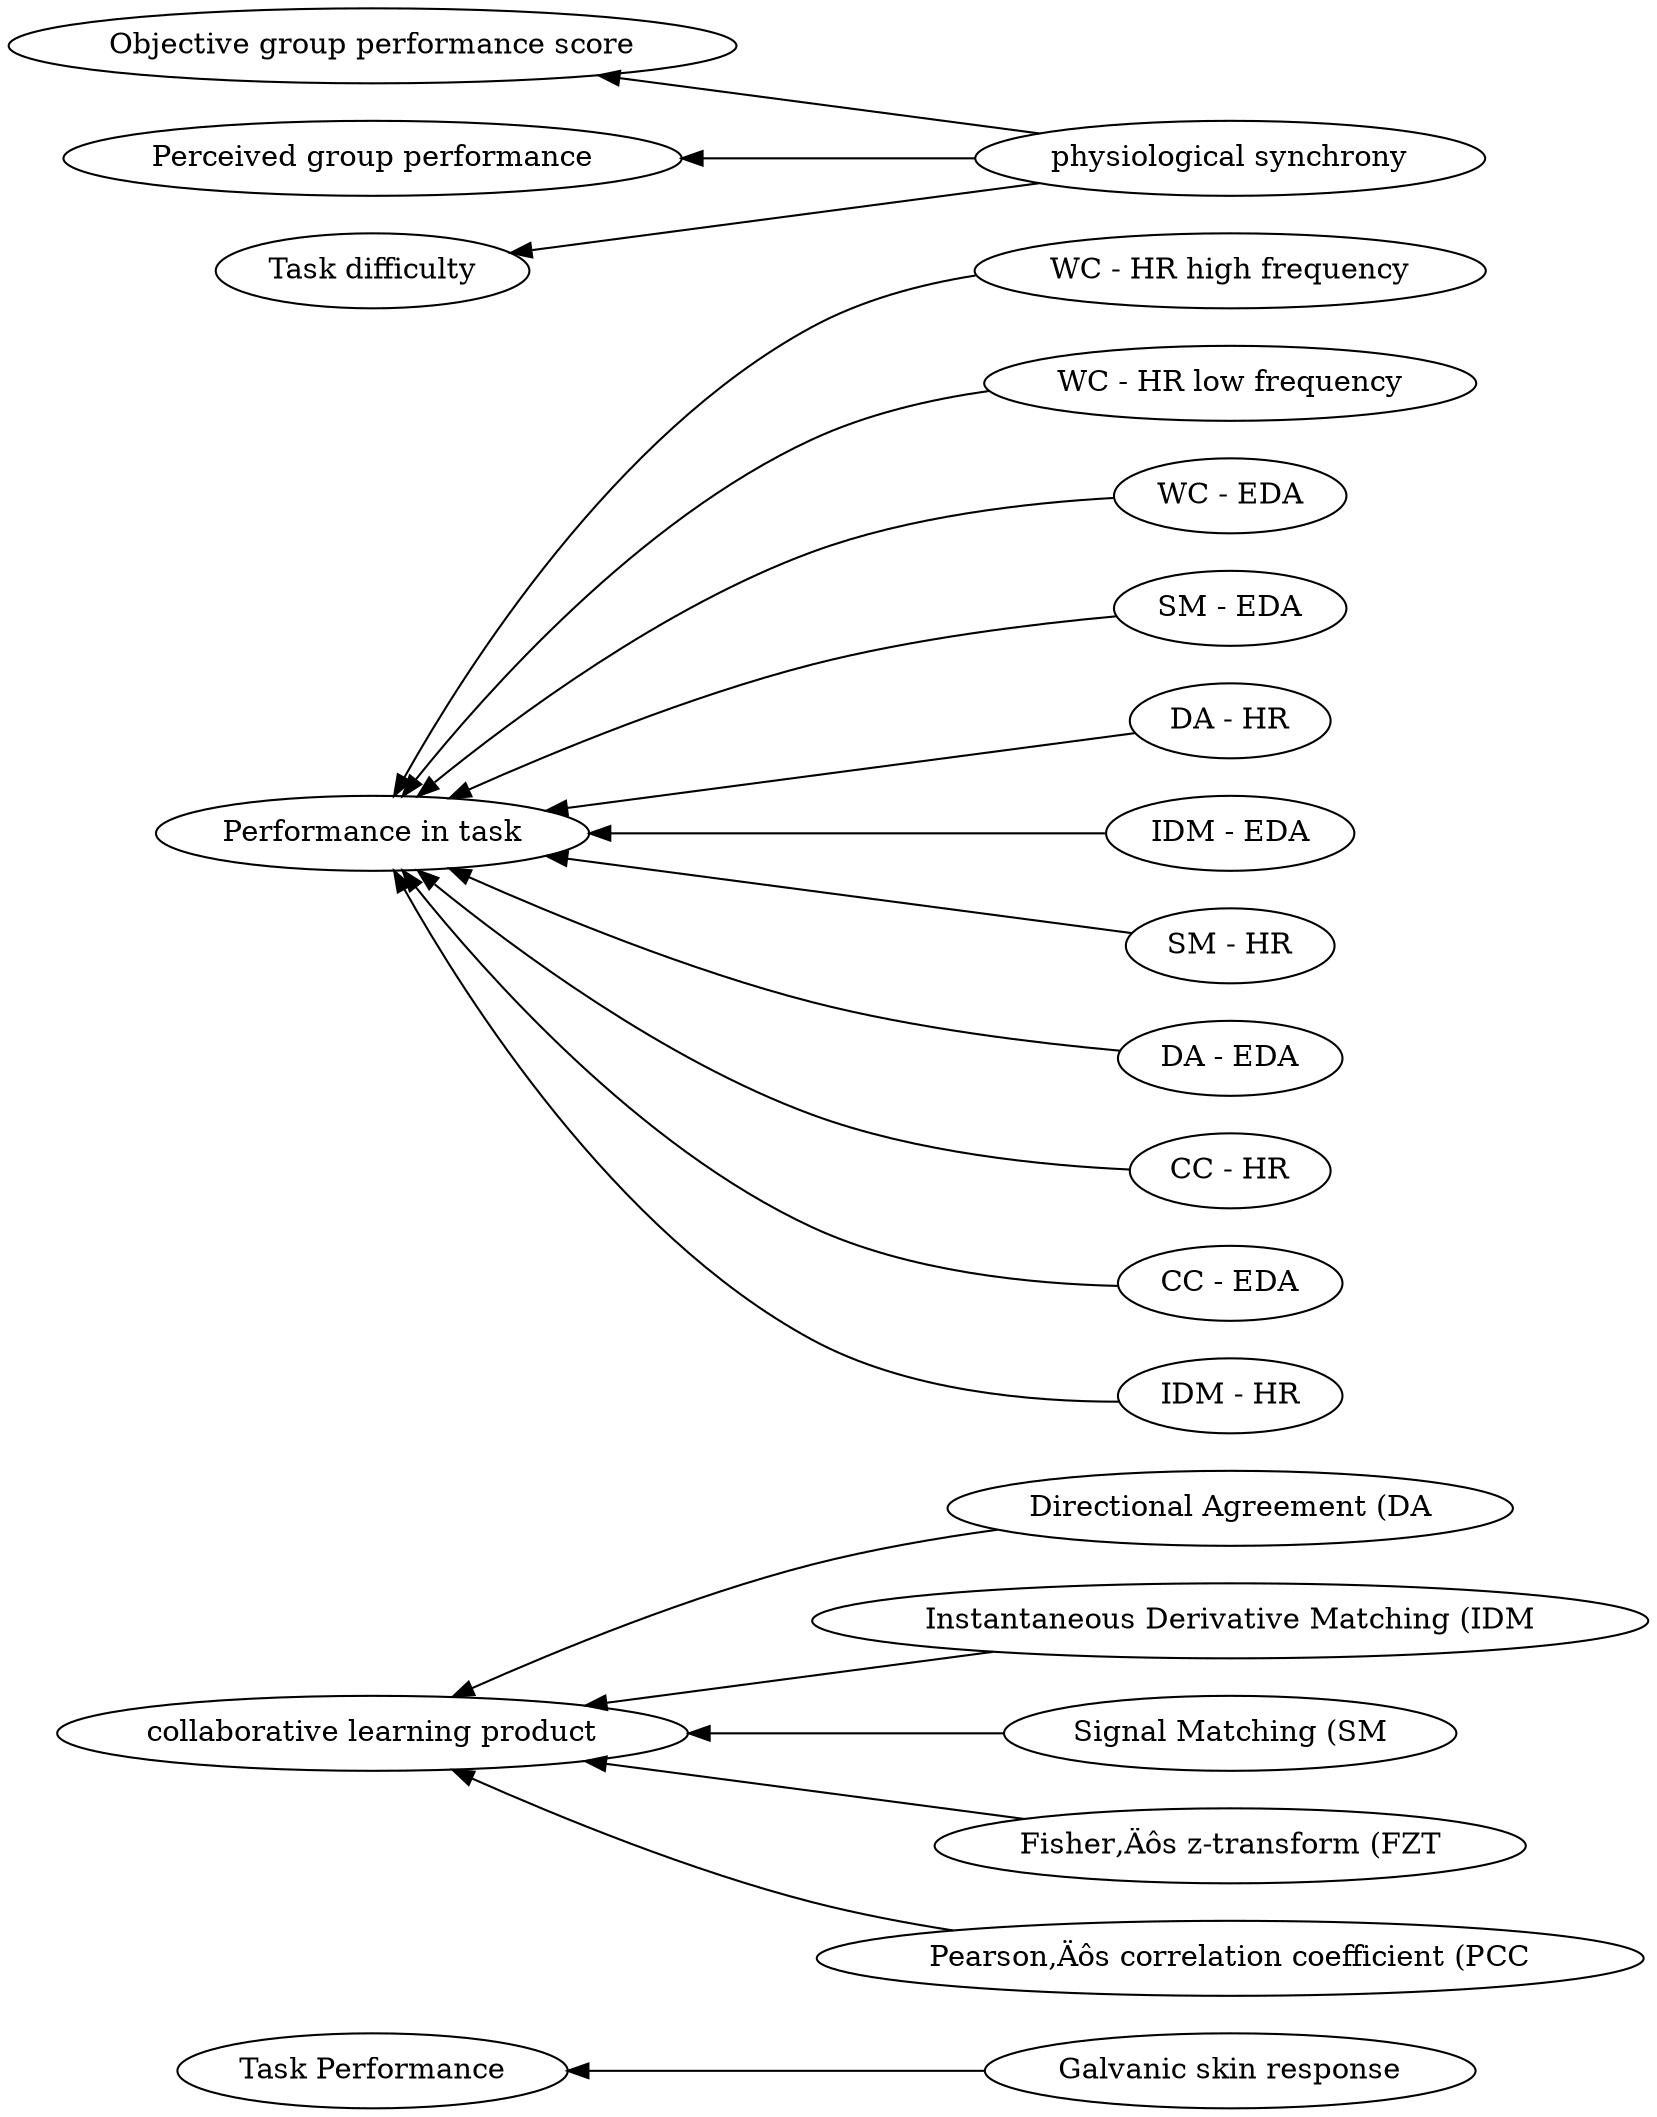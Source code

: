 digraph Test {
	rankdir=RL
	size="15,15"
	overlap=false
	splines=true
	{rank=same; "Galvanic skin response" "Directional Agreement (DA" "WC - HR high frequency" "Instantaneous Derivative Matching (IDM" "WC - HR low frequency" "WC - EDA" "SM - EDA" "DA - HR" "Signal Matching (SM" "IDM - EDA" "Fisher‚Äôs z-transform (FZT" "SM - HR" "DA - EDA" "CC - HR" "physiological synchrony" "CC - EDA" "Pearson‚Äôs correlation coefficient (PCC" "IDM - HR";}
	{rank=same; "Task Performance" "Objective group performance score" "collaborative learning product" "Perceived group performance" "Task difficulty" "Performance in task";}
	"Galvanic skin response" [href="https://scholar.google.com/scholar?hl=en&q=Modeling%20Team-level%20Multimodal%20Dynamics%20during%20Multiparty%20Collaboration"]
	"Galvanic skin response" -> "Task Performance"
	"SM - EDA" [href="https://scholar.google.com/scholar?hl=en&q=Shared%20Experiences%20of%20Technology%20and%20Trust:%20An%20Experimental%20Study%20of%20Physiological%20Compliance%20Between%20Active%20and%20Passive%20Users%20in%20Technology-Mediated%20Collaborative%20Encounters"]
	"SM - EDA" -> "Performance in task"
	"IDM - EDA" [href="https://scholar.google.com/scholar?hl=en&q=Shared%20Experiences%20of%20Technology%20and%20Trust:%20An%20Experimental%20Study%20of%20Physiological%20Compliance%20Between%20Active%20and%20Passive%20Users%20in%20Technology-Mediated%20Collaborative%20Encounters"]
	"IDM - EDA" -> "Performance in task"
	"DA - EDA" [href="https://scholar.google.com/scholar?hl=en&q=Shared%20Experiences%20of%20Technology%20and%20Trust:%20An%20Experimental%20Study%20of%20Physiological%20Compliance%20Between%20Active%20and%20Passive%20Users%20in%20Technology-Mediated%20Collaborative%20Encounters"]
	"DA - EDA" -> "Performance in task"
	"CC - EDA" [href="https://scholar.google.com/scholar?hl=en&q=Shared%20Experiences%20of%20Technology%20and%20Trust:%20An%20Experimental%20Study%20of%20Physiological%20Compliance%20Between%20Active%20and%20Passive%20Users%20in%20Technology-Mediated%20Collaborative%20Encounters"]
	"CC - EDA" -> "Performance in task"
	"WC - EDA" [href="https://scholar.google.com/scholar?hl=en&q=Shared%20Experiences%20of%20Technology%20and%20Trust:%20An%20Experimental%20Study%20of%20Physiological%20Compliance%20Between%20Active%20and%20Passive%20Users%20in%20Technology-Mediated%20Collaborative%20Encounters"]
	"WC - EDA" -> "Performance in task"
	"SM - HR" [href="https://scholar.google.com/scholar?hl=en&q=Shared%20Experiences%20of%20Technology%20and%20Trust:%20An%20Experimental%20Study%20of%20Physiological%20Compliance%20Between%20Active%20and%20Passive%20Users%20in%20Technology-Mediated%20Collaborative%20Encounters"]
	"SM - HR" -> "Performance in task"
	"IDM - HR" [href="https://scholar.google.com/scholar?hl=en&q=Shared%20Experiences%20of%20Technology%20and%20Trust:%20An%20Experimental%20Study%20of%20Physiological%20Compliance%20Between%20Active%20and%20Passive%20Users%20in%20Technology-Mediated%20Collaborative%20Encounters"]
	"IDM - HR" -> "Performance in task"
	"DA - HR" [href="https://scholar.google.com/scholar?hl=en&q=Shared%20Experiences%20of%20Technology%20and%20Trust:%20An%20Experimental%20Study%20of%20Physiological%20Compliance%20Between%20Active%20and%20Passive%20Users%20in%20Technology-Mediated%20Collaborative%20Encounters"]
	"DA - HR" -> "Performance in task"
	"CC - HR" [href="https://scholar.google.com/scholar?hl=en&q=Shared%20Experiences%20of%20Technology%20and%20Trust:%20An%20Experimental%20Study%20of%20Physiological%20Compliance%20Between%20Active%20and%20Passive%20Users%20in%20Technology-Mediated%20Collaborative%20Encounters"]
	"CC - HR" -> "Performance in task"
	"WC - HR low frequency" [href="https://scholar.google.com/scholar?hl=en&q=Shared%20Experiences%20of%20Technology%20and%20Trust:%20An%20Experimental%20Study%20of%20Physiological%20Compliance%20Between%20Active%20and%20Passive%20Users%20in%20Technology-Mediated%20Collaborative%20Encounters"]
	"WC - HR low frequency" -> "Performance in task"
	"WC - HR high frequency" [href="https://scholar.google.com/scholar?hl=en&q=Shared%20Experiences%20of%20Technology%20and%20Trust:%20An%20Experimental%20Study%20of%20Physiological%20Compliance%20Between%20Active%20and%20Passive%20Users%20in%20Technology-Mediated%20Collaborative%20Encounters"]
	"WC - HR high frequency" -> "Performance in task"
	"Signal Matching (SM" [href="https://scholar.google.com/scholar?hl=en&q=Investigating%20collaborative%20learning%20success%20with%20physiological%20coupling%20indices%20based%20on%20electrodermal%20activity"]
	"Signal Matching (SM" -> "collaborative learning product"
	"Directional Agreement (DA" [href="https://scholar.google.com/scholar?hl=en&q=Investigating%20collaborative%20learning%20success%20with%20physiological%20coupling%20indices%20based%20on%20electrodermal%20activity"]
	"Directional Agreement (DA" -> "collaborative learning product"
	"Pearson‚Äôs correlation coefficient (PCC" [href="https://scholar.google.com/scholar?hl=en&q=Investigating%20collaborative%20learning%20success%20with%20physiological%20coupling%20indices%20based%20on%20electrodermal%20activity"]
	"Pearson‚Äôs correlation coefficient (PCC" -> "collaborative learning product"
	"Fisher‚Äôs z-transform (FZT" [href="https://scholar.google.com/scholar?hl=en&q=Investigating%20collaborative%20learning%20success%20with%20physiological%20coupling%20indices%20based%20on%20electrodermal%20activity"]
	"Fisher‚Äôs z-transform (FZT" -> "collaborative learning product"
	"Instantaneous Derivative Matching (IDM" [href="https://scholar.google.com/scholar?hl=en&q=Investigating%20collaborative%20learning%20success%20with%20physiological%20coupling%20indices%20based%20on%20electrodermal%20activity"]
	"Instantaneous Derivative Matching (IDM" -> "collaborative learning product"
	"physiological synchrony" [href="https://scholar.google.com/scholar?hl=en&q=What%20does%20physiological%20synchrony%20reveal%20about%20metacognitive%20experiences%20and%20group%20performance?"]
	"physiological synchrony" -> "Task difficulty"
	"physiological synchrony" [href="https://scholar.google.com/scholar?hl=en&q=What%20does%20physiological%20synchrony%20reveal%20about%20metacognitive%20experiences%20and%20group%20performance?"]
	"physiological synchrony" -> "Perceived group performance"
	"physiological synchrony" [href="https://scholar.google.com/scholar?hl=en&q=What%20does%20physiological%20synchrony%20reveal%20about%20metacognitive%20experiences%20and%20group%20performance?"]
	"physiological synchrony" -> "Objective group performance score"
}
